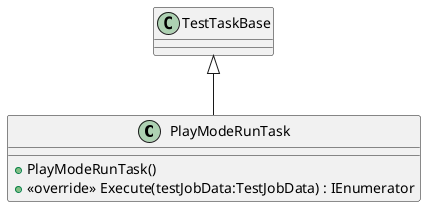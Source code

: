 @startuml
class PlayModeRunTask {
    + PlayModeRunTask()
    + <<override>> Execute(testJobData:TestJobData) : IEnumerator
}
TestTaskBase <|-- PlayModeRunTask
@enduml
